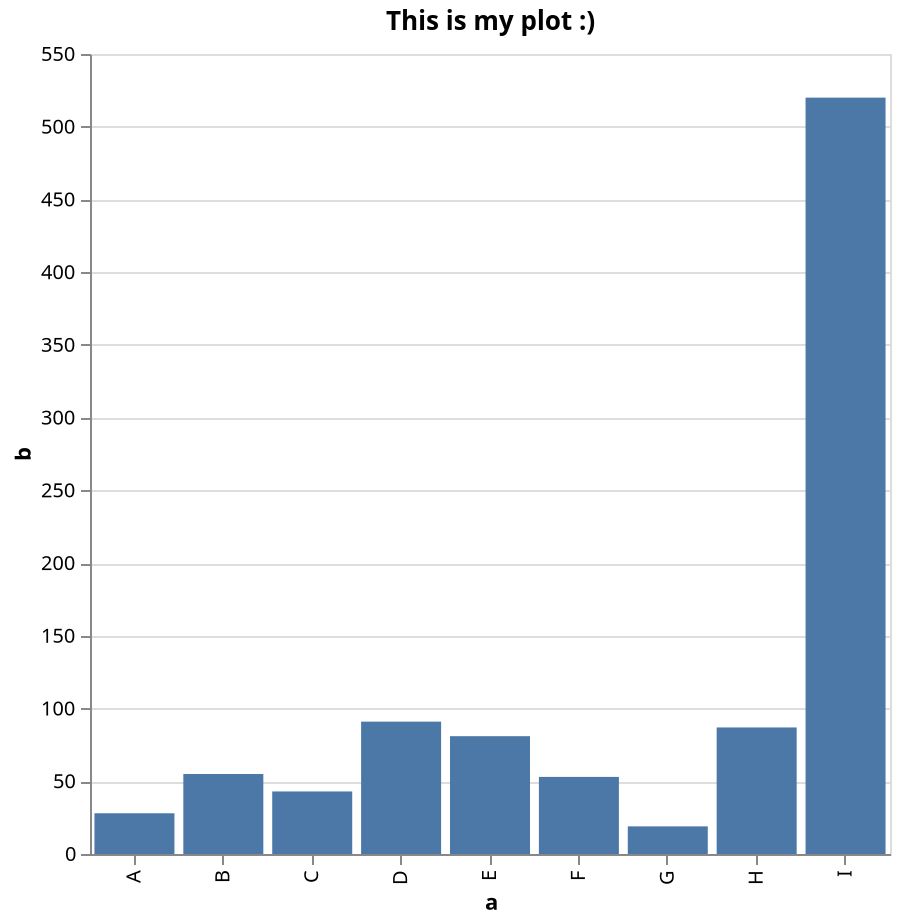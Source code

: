 {
    "$schema": "https://vega.github.io/schema/vega-lite/v5.json",
    "height": 400,
    "width": 400,
    "title": "This is my plot :)",
    "description": "A simple bar chart with embedded data.",
    "data": {
      "values": [
        {"a": "A", "b": 28},
        {"a": "B", "b": 55},
        {"a": "C", "b": 43},
        {"a": "D", "b": 91},
        {"a": "E", "b": 81},
        {"a": "F", "b": 53},
        {"a": "G", "b": 19},
        {"a": "H", "b": 87},
        {"a": "I", "b": 520}
      ]
    },
    "mark": "bar",
    "encoding": {
      "x": {"field": "a", "type": "ordinal"},
      "y": {"field": "b", "type": "quantitative"}
    }
  }